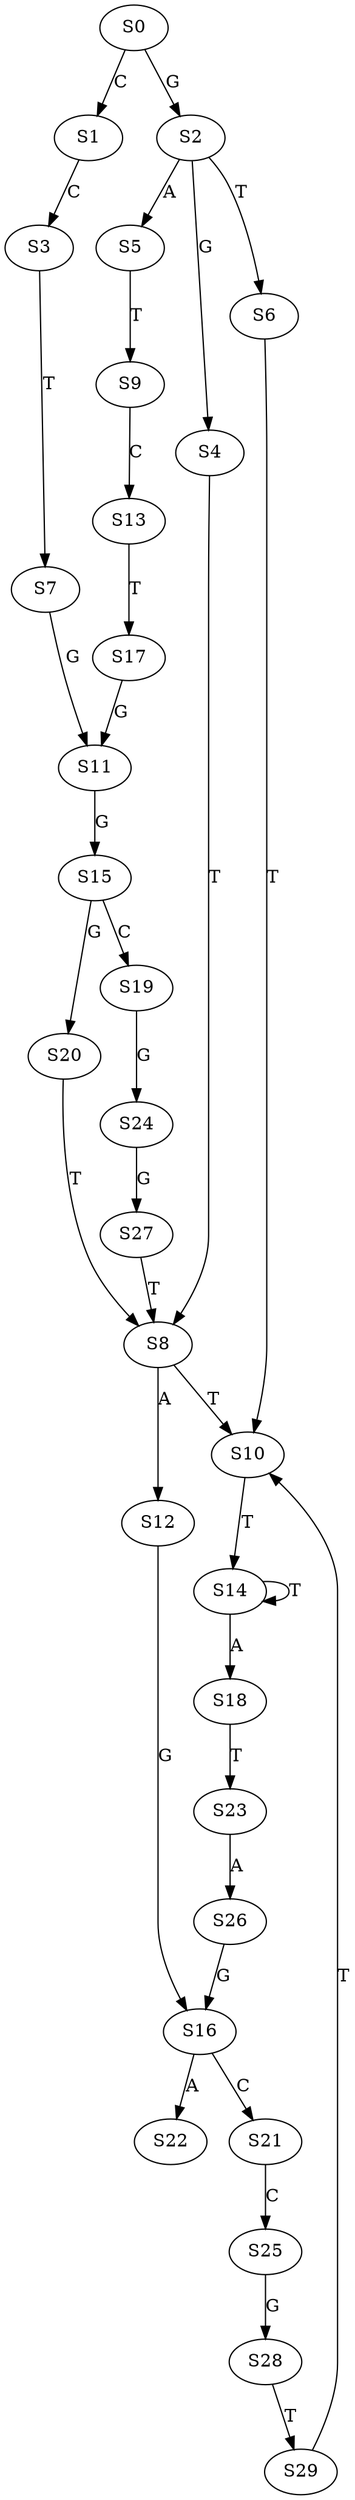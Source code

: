 strict digraph  {
	S0 -> S1 [ label = C ];
	S0 -> S2 [ label = G ];
	S1 -> S3 [ label = C ];
	S2 -> S4 [ label = G ];
	S2 -> S5 [ label = A ];
	S2 -> S6 [ label = T ];
	S3 -> S7 [ label = T ];
	S4 -> S8 [ label = T ];
	S5 -> S9 [ label = T ];
	S6 -> S10 [ label = T ];
	S7 -> S11 [ label = G ];
	S8 -> S10 [ label = T ];
	S8 -> S12 [ label = A ];
	S9 -> S13 [ label = C ];
	S10 -> S14 [ label = T ];
	S11 -> S15 [ label = G ];
	S12 -> S16 [ label = G ];
	S13 -> S17 [ label = T ];
	S14 -> S18 [ label = A ];
	S14 -> S14 [ label = T ];
	S15 -> S19 [ label = C ];
	S15 -> S20 [ label = G ];
	S16 -> S21 [ label = C ];
	S16 -> S22 [ label = A ];
	S17 -> S11 [ label = G ];
	S18 -> S23 [ label = T ];
	S19 -> S24 [ label = G ];
	S20 -> S8 [ label = T ];
	S21 -> S25 [ label = C ];
	S23 -> S26 [ label = A ];
	S24 -> S27 [ label = G ];
	S25 -> S28 [ label = G ];
	S26 -> S16 [ label = G ];
	S27 -> S8 [ label = T ];
	S28 -> S29 [ label = T ];
	S29 -> S10 [ label = T ];
}
